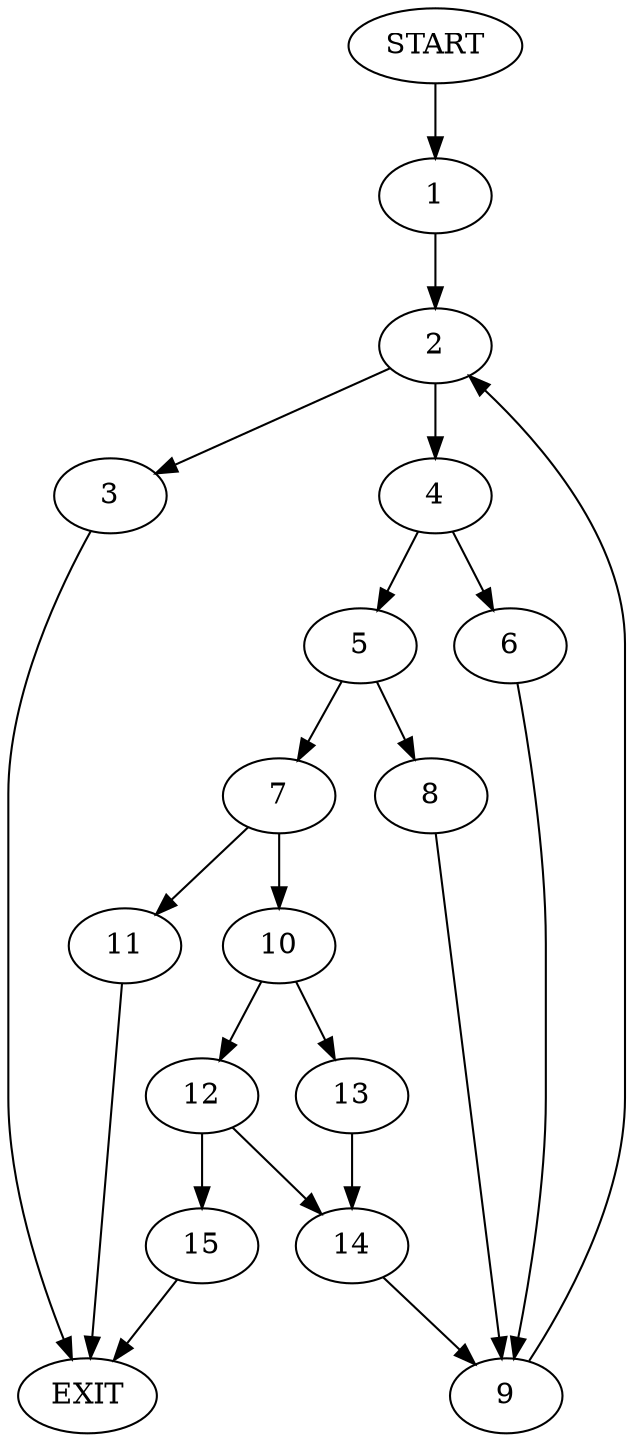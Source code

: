 digraph {
0 [label="START"]
16 [label="EXIT"]
0 -> 1
1 -> 2
2 -> 3
2 -> 4
3 -> 16
4 -> 5
4 -> 6
5 -> 7
5 -> 8
6 -> 9
9 -> 2
8 -> 9
7 -> 10
7 -> 11
10 -> 12
10 -> 13
11 -> 16
13 -> 14
12 -> 14
12 -> 15
14 -> 9
15 -> 16
}
